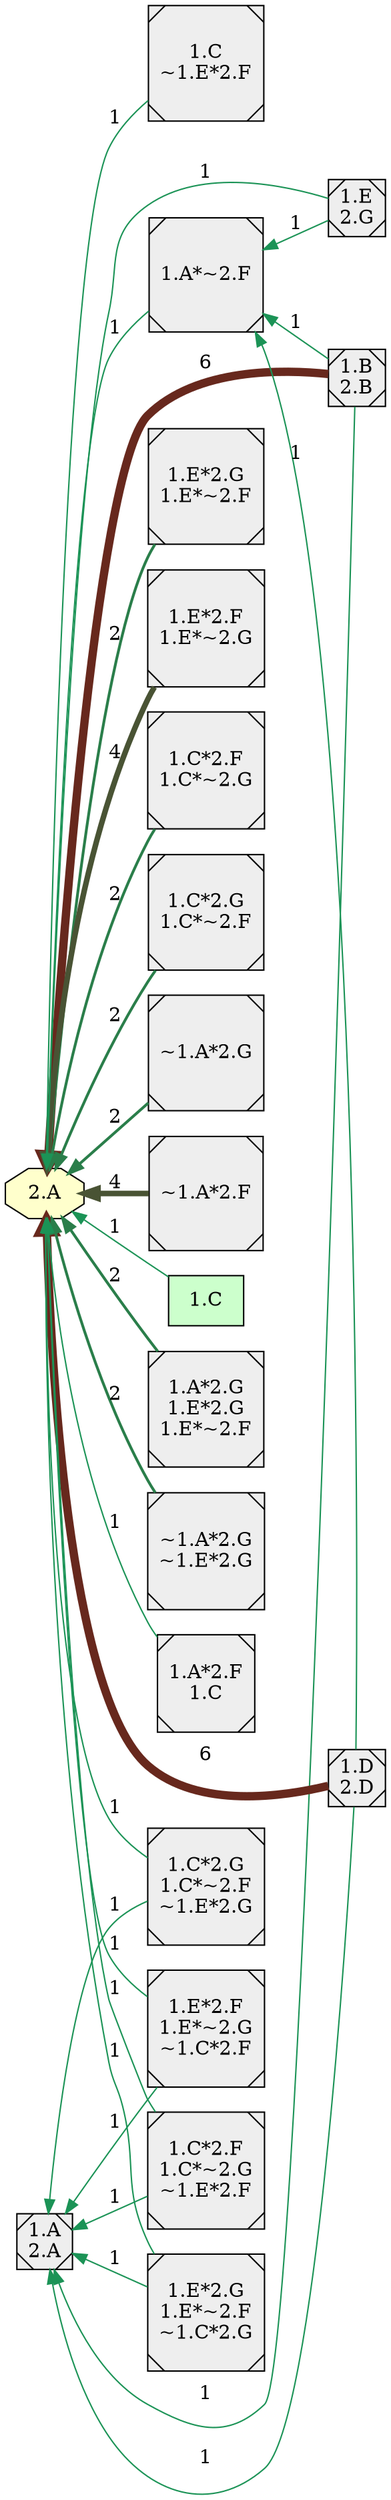 digraph {

rankdir = RL

  node [shape=box style="filled" fillcolor="#CCFFCC"]
  node [shape=octagon style="filled" fillcolor="#FFFFCC"]
  "2.A"
  "2.A"
  "2.A"
  "2.A"
  "2.A"
  "2.A"
  "2.A"
  "2.A"
  node [shape=Msquare style="filled" fillcolor="#EEEEEE"]
  "1.B\n2.B"
  "1.D\n2.D"
  "1.D\n2.D"
  "1.E*2.G\n1.E*~2.F"
  "1.E*2.F\n1.E*~2.G"
  "1.B\n2.B"
  "1.C*2.F\n1.C*~2.G"
  "1.C*2.G\n1.C*~2.F"
  "~1.A*2.G"
  "~1.A*2.F"
  "1.B\n2.B"
  "1.D\n2.D"
  "1.E*2.G\n1.E*~2.F"
  "1.E*2.F\n1.E*~2.G"
  "1.C*2.G\n1.C*~2.F"
  "1.C*2.F\n1.C*~2.G"
  node [shape=box style="filled" fillcolor="#CCFFCC"]
  "1.C"
  node [shape=octagon style="filled" fillcolor="#FFFFCC"]
  "2.A"
  "2.A"
  "2.A"
  "2.A"
  "2.A"
  "2.A"
  "2.A"
  node [shape=Msquare style="filled" fillcolor="#EEEEEE"]
  "1.B\n2.B"
  "1.D\n2.D"
  "1.D\n2.D"
  "1.A*2.G\n1.E*2.G\n1.E*~2.F"
  "1.E*2.F\n1.E*~2.G"
  "1.B\n2.B"
  "~1.A*2.G\n~1.E*2.G"
  "~1.A*2.F"
  "1.A*2.G\n1.E*2.G\n1.E*~2.F"
  "1.B\n2.B"
  "1.D\n2.D"
  "1.E*2.F\n1.E*~2.G"
  "~1.A*2.G\n~1.E*2.G"
  node [shape=box style="filled" fillcolor="#CCFFCC"]
  node [shape=octagon style="filled" fillcolor="#FFFFCC"]
  "2.A"
  "2.A"
  "2.A"
  "2.A"
  "2.A"
  "2.A"
  node [shape=Msquare style="filled" fillcolor="#EEEEEE"]
  "1.B\n2.B"
  "1.E\n2.G"
  "1.D\n2.D"
  "1.D\n2.D"
  "1.E\n2.G"
  "1.B\n2.B"
  "1.A*2.F\n1.C"
  "~1.A*2.F"
  "1.A*~2.F"
  "1.A*2.F\n1.C"
  "1.B\n2.B"
  "1.A*~2.F"
  "1.E\n2.G"
  "1.A*~2.F"
  "1.D\n2.D"
  "1.A*~2.F"
  "1.B\n2.B"
  "1.E\n2.G"
  "1.D\n2.D"
  node [shape=box style="filled" fillcolor="#CCFFCC"]
  node [shape=octagon style="filled" fillcolor="#FFFFCC"]
  "2.A"
  "2.A"
  "2.A"
  "2.A"
  "2.A"
  "2.A"
  "2.A"
  node [shape=Msquare style="filled" fillcolor="#EEEEEE"]
  "1.B\n2.B"
  "1.D\n2.D"
  "1.D\n2.D"
  "1.E*2.G\n1.E*~2.F\n~1.C*2.G"
  "1.E*2.F\n1.E*~2.G"
  "1.B\n2.B"
  "1.C*2.F\n1.C*~2.G"
  "1.C*2.G\n1.C*~2.F\n~1.E*2.G"
  "~1.A*2.F"
  "1.E*2.G\n1.E*~2.F\n~1.C*2.G"
  "1.B\n2.B"
  "1.D\n2.D"
  "1.E*2.F\n1.E*~2.G"
  "1.C*2.G\n1.C*~2.F\n~1.E*2.G"
  "1.C*2.F\n1.C*~2.G"
  node [shape=box style="filled" fillcolor="#CCFFCC"]
  node [shape=octagon style="filled" fillcolor="#FFFFCC"]
  "2.A"
  "2.A"
  "2.A"
  "2.A"
  "2.A"
  "2.A"
  "2.A"
  node [shape=Msquare style="filled" fillcolor="#EEEEEE"]
  "1.B\n2.B"
  "1.D\n2.D"
  "1.D\n2.D"
  "1.E*2.G\n1.E*~2.F"
  "1.E*2.F\n1.E*~2.G\n~1.C*2.F"
  "1.B\n2.B"
  "1.C*2.F\n1.C*~2.G\n~1.E*2.F"
  "1.C*2.G\n1.C*~2.F"
  "~1.A*2.G"
  "1.C*2.F\n1.C*~2.G\n~1.E*2.F"
  "1.E*2.F\n1.E*~2.G\n~1.C*2.F"
  "1.B\n2.B"
  "1.D\n2.D"
  "1.E*2.G\n1.E*~2.F"
  "1.C*2.G\n1.C*~2.F"
  node [shape=box style="filled" fillcolor="#CCFFCC"]
  node [shape=octagon style="filled" fillcolor="#FFFFCC"]
  "2.A"
  "2.A"
  "2.A"
  "2.A"
  "2.A"
  "2.A"
  node [shape=Msquare style="filled" fillcolor="#EEEEEE"]
  "1.C\n~1.E*2.F"
  "1.B\n2.B"
  "1.D\n2.D"
  "1.D\n2.D"
  "1.A*2.G\n1.E*2.G\n1.E*~2.F"
  "1.E*2.F\n1.E*~2.G"
  "1.B\n2.B"
  "1.C\n~1.E*2.F"
  "~1.A*2.G\n~1.E*2.G"
  "1.A*2.G\n1.E*2.G\n1.E*~2.F"
  "1.C\n~1.E*2.F"
  "1.B\n2.B"
  "~1.A*2.G\n~1.E*2.G"
  "1.D\n2.D"
  "1.E*2.F\n1.E*~2.G"
  node [shape=box style="filled" fillcolor="#CCFFCC"]
  node [shape=octagon style="filled" fillcolor="#FFFFCC"]
  node [shape=Msquare style="filled" fillcolor="#EEEEEE"]
  "1.B\n2.B"
  "1.A\n2.A"
  "1.D\n2.D"
  "1.D\n2.D"
  "1.E*2.G\n1.E*~2.F\n~1.C*2.G"
  "1.A\n2.A"
  "1.B\n2.B"
  "1.C*2.F\n1.C*~2.G\n~1.E*2.F"
  "1.C*2.G\n1.C*~2.F\n~1.E*2.G"
  "1.E*2.F\n1.E*~2.G\n~1.C*2.F"
  "1.C*2.F\n1.C*~2.G\n~1.E*2.F"
  "1.A\n2.A"
  "1.E*2.F\n1.E*~2.G\n~1.C*2.F"
  "1.A\n2.A"
  "1.E*2.G\n1.E*~2.F\n~1.C*2.G"
  "1.A\n2.A"
  "1.B\n2.B"
  "1.A\n2.A"
  "1.D\n2.D"
  "1.A\n2.A"
  "1.C*2.G\n1.C*~2.F\n~1.E*2.G"
  "1.A\n2.A"
  "1.A*2.F\n1.C" -> "2.A" [style=filled,label=1,penwidth=1,color="#1b9356"];
  "1.A*2.G\n1.E*2.G\n1.E*~2.F" -> "2.A" [style=filled,label=2,penwidth=2,color="#2a7e4a"];
  "1.A*~2.F" -> "2.A" [style=filled,label=1,penwidth=1,color="#1b9356"];
  "1.B\n2.B" -> "1.A*~2.F" [style=filled,label=1,penwidth=1,color="#1b9356"];
  "1.B\n2.B" -> "1.A\n2.A" [style=filled,label=1,penwidth=1,color="#1b9356"];
  "1.B\n2.B" -> "2.A" [style=filled,label=6,penwidth=6,color="#67281d"];
  "1.C" -> "2.A" [style=filled,label=1,penwidth=1,color="#1b9356"];
  "1.C*2.F\n1.C*~2.G" -> "2.A" [style=filled,label=2,penwidth=2,color="#2a7e4a"];
  "1.C*2.F\n1.C*~2.G\n~1.E*2.F" -> "1.A\n2.A" [style=filled,label=1,penwidth=1,color="#1b9356"];
  "1.C*2.F\n1.C*~2.G\n~1.E*2.F" -> "2.A" [style=filled,label=1,penwidth=1,color="#1b9356"];
  "1.C*2.G\n1.C*~2.F" -> "2.A" [style=filled,label=2,penwidth=2,color="#2a7e4a"];
  "1.C*2.G\n1.C*~2.F\n~1.E*2.G" -> "1.A\n2.A" [style=filled,label=1,penwidth=1,color="#1b9356"];
  "1.C*2.G\n1.C*~2.F\n~1.E*2.G" -> "2.A" [style=filled,label=1,penwidth=1,color="#1b9356"];
  "1.C\n~1.E*2.F" -> "2.A" [style=filled,label=1,penwidth=1,color="#1b9356"];
  "1.D\n2.D" -> "1.A*~2.F" [style=filled,label=1,penwidth=1,color="#1b9356"];
  "1.D\n2.D" -> "1.A\n2.A" [style=filled,label=1,penwidth=1,color="#1b9356"];
  "1.D\n2.D" -> "2.A" [style=filled,label=6,penwidth=6,color="#67281d"];
  "1.E*2.F\n1.E*~2.G" -> "2.A" [style=filled,label=4,penwidth=4,color="#495334"];
  "1.E*2.F\n1.E*~2.G\n~1.C*2.F" -> "1.A\n2.A" [style=filled,label=1,penwidth=1,color="#1b9356"];
  "1.E*2.F\n1.E*~2.G\n~1.C*2.F" -> "2.A" [style=filled,label=1,penwidth=1,color="#1b9356"];
  "1.E*2.G\n1.E*~2.F" -> "2.A" [style=filled,label=2,penwidth=2,color="#2a7e4a"];
  "1.E*2.G\n1.E*~2.F\n~1.C*2.G" -> "1.A\n2.A" [style=filled,label=1,penwidth=1,color="#1b9356"];
  "1.E*2.G\n1.E*~2.F\n~1.C*2.G" -> "2.A" [style=filled,label=1,penwidth=1,color="#1b9356"];
  "1.E\n2.G" -> "1.A*~2.F" [style=filled,label=1,penwidth=1,color="#1b9356"];
  "1.E\n2.G" -> "2.A" [style=filled,label=1,penwidth=1,color="#1b9356"];
  "~1.A*2.F" -> "2.A" [style=filled,label=4,penwidth=4,color="#495334"];
  "~1.A*2.G" -> "2.A" [style=filled,label=2,penwidth=2,color="#2a7e4a"];
  "~1.A*2.G\n~1.E*2.G" -> "2.A" [style=filled,label=2,penwidth=2,color="#2a7e4a"];
}
